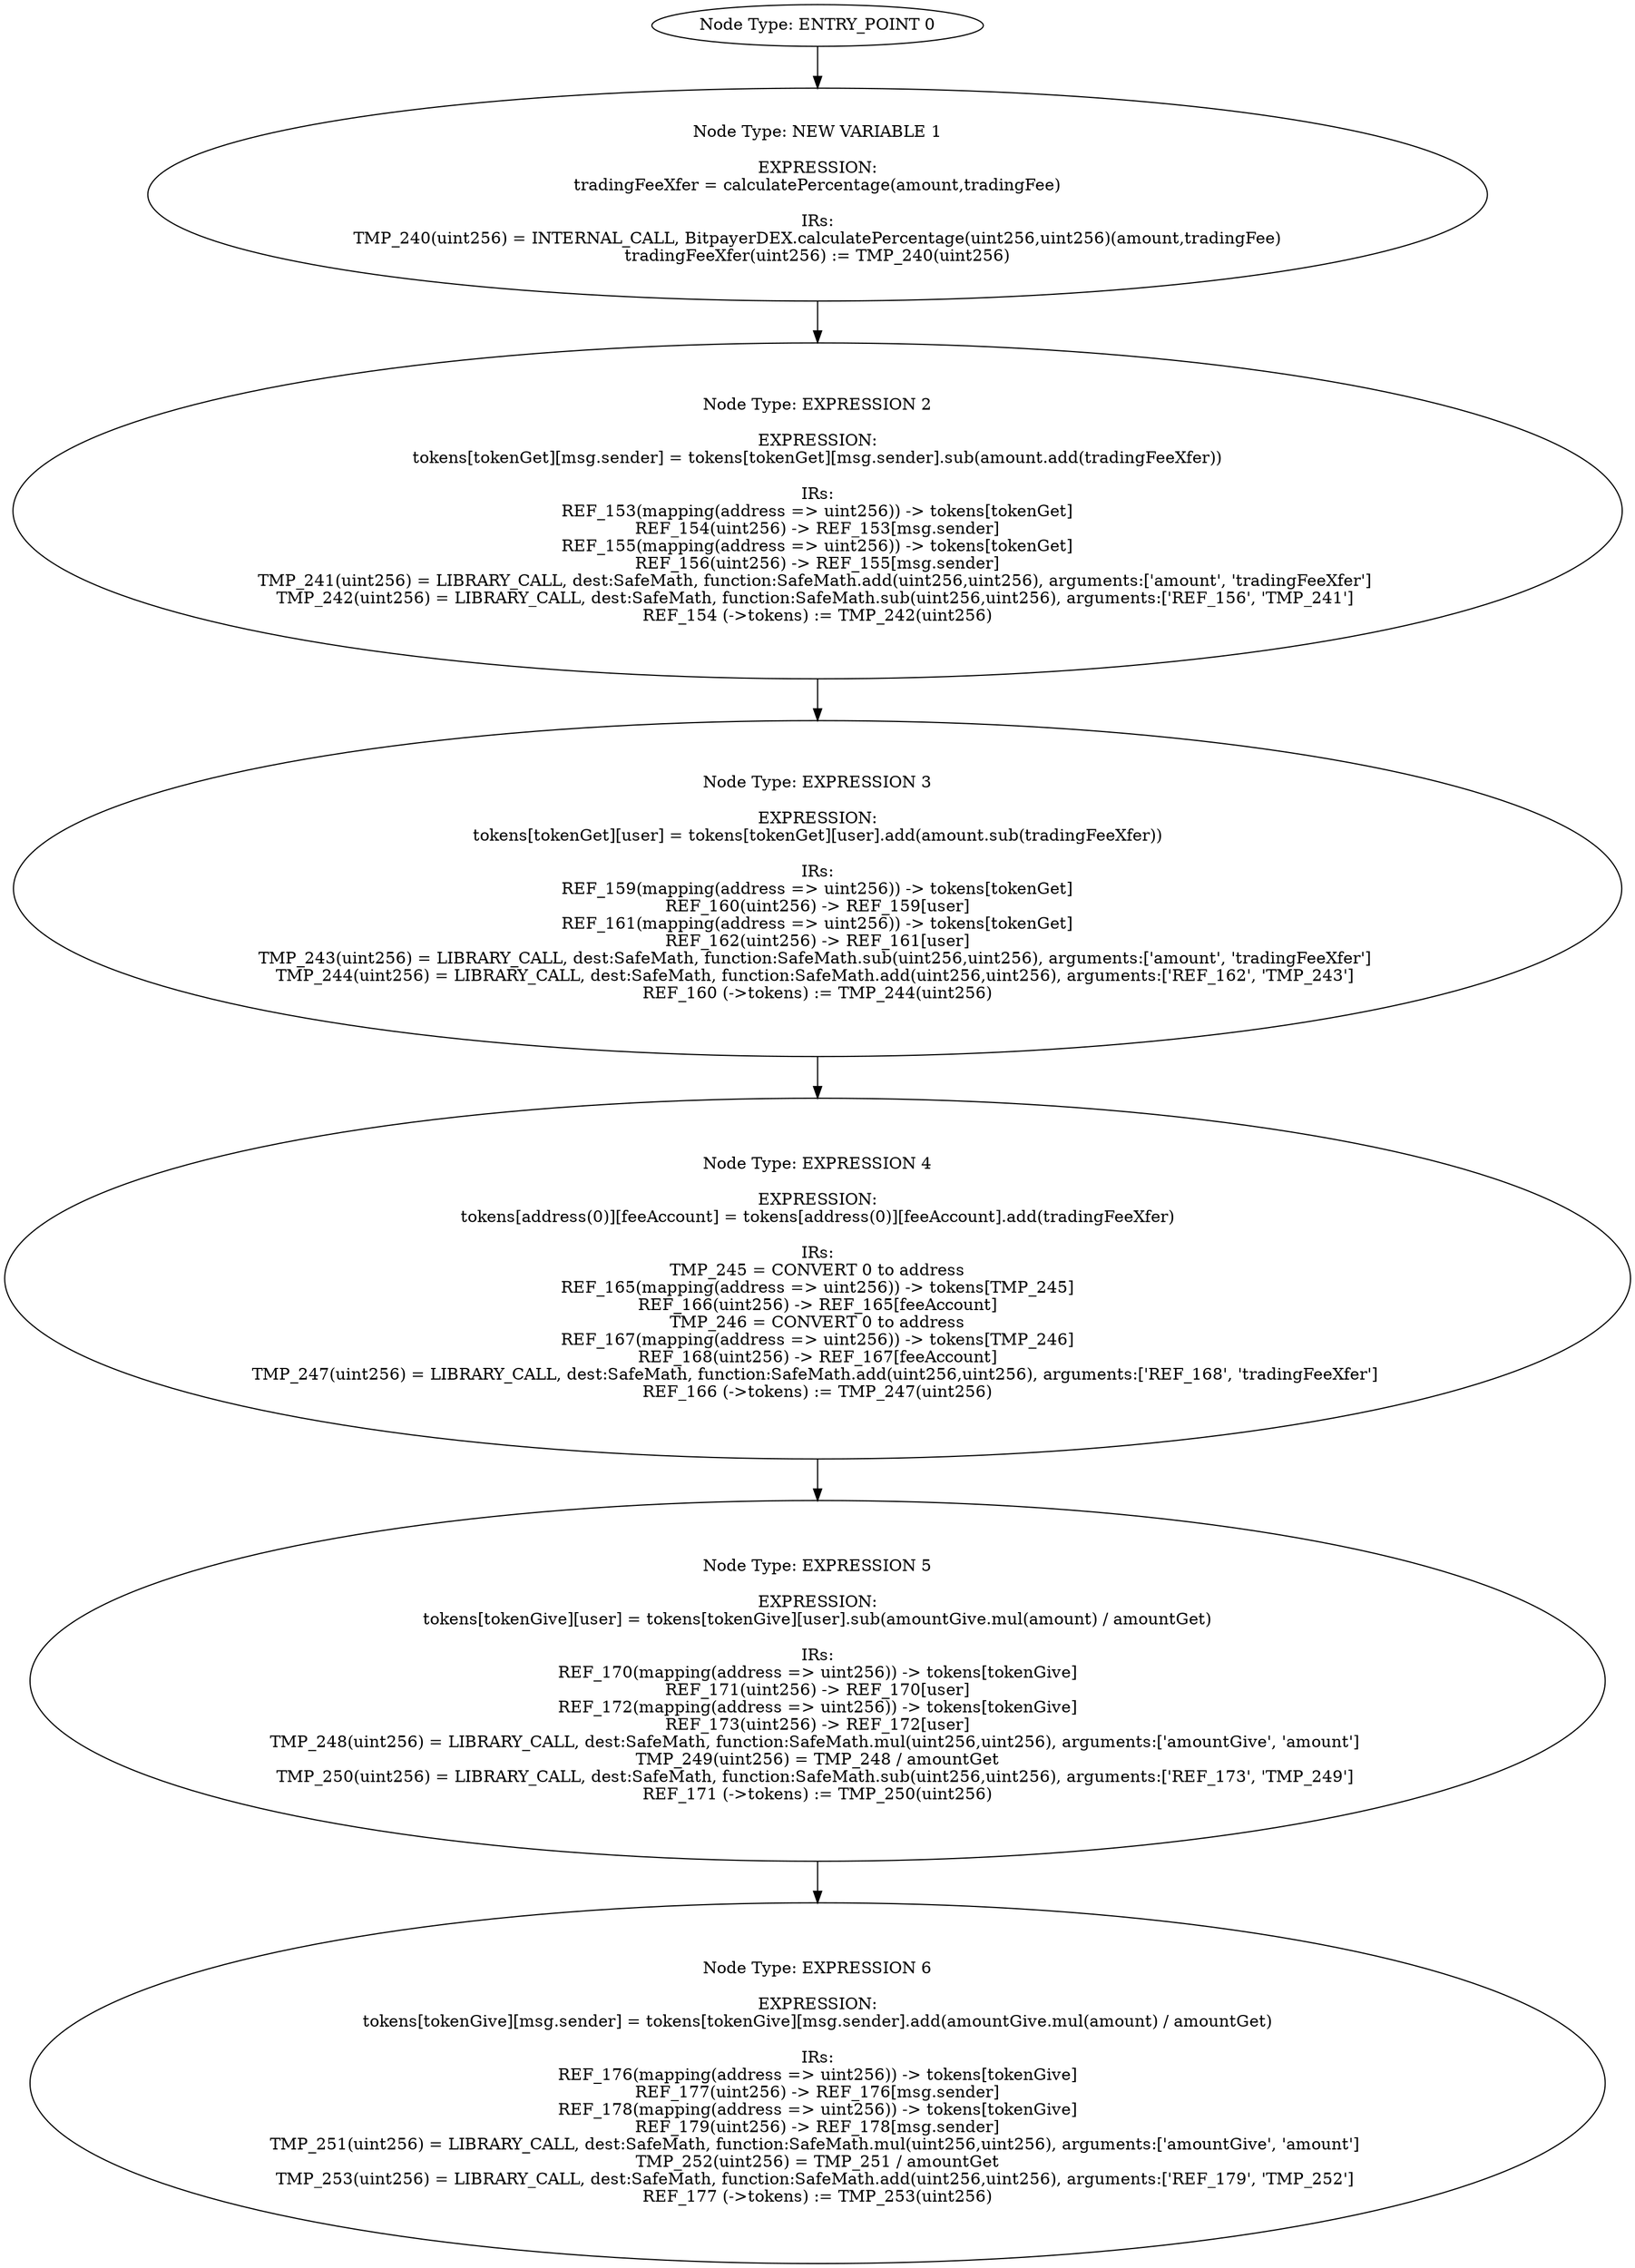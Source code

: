 digraph{
0[label="Node Type: ENTRY_POINT 0
"];
0->1;
1[label="Node Type: NEW VARIABLE 1

EXPRESSION:
tradingFeeXfer = calculatePercentage(amount,tradingFee)

IRs:
TMP_240(uint256) = INTERNAL_CALL, BitpayerDEX.calculatePercentage(uint256,uint256)(amount,tradingFee)
tradingFeeXfer(uint256) := TMP_240(uint256)"];
1->2;
2[label="Node Type: EXPRESSION 2

EXPRESSION:
tokens[tokenGet][msg.sender] = tokens[tokenGet][msg.sender].sub(amount.add(tradingFeeXfer))

IRs:
REF_153(mapping(address => uint256)) -> tokens[tokenGet]
REF_154(uint256) -> REF_153[msg.sender]
REF_155(mapping(address => uint256)) -> tokens[tokenGet]
REF_156(uint256) -> REF_155[msg.sender]
TMP_241(uint256) = LIBRARY_CALL, dest:SafeMath, function:SafeMath.add(uint256,uint256), arguments:['amount', 'tradingFeeXfer'] 
TMP_242(uint256) = LIBRARY_CALL, dest:SafeMath, function:SafeMath.sub(uint256,uint256), arguments:['REF_156', 'TMP_241'] 
REF_154 (->tokens) := TMP_242(uint256)"];
2->3;
3[label="Node Type: EXPRESSION 3

EXPRESSION:
tokens[tokenGet][user] = tokens[tokenGet][user].add(amount.sub(tradingFeeXfer))

IRs:
REF_159(mapping(address => uint256)) -> tokens[tokenGet]
REF_160(uint256) -> REF_159[user]
REF_161(mapping(address => uint256)) -> tokens[tokenGet]
REF_162(uint256) -> REF_161[user]
TMP_243(uint256) = LIBRARY_CALL, dest:SafeMath, function:SafeMath.sub(uint256,uint256), arguments:['amount', 'tradingFeeXfer'] 
TMP_244(uint256) = LIBRARY_CALL, dest:SafeMath, function:SafeMath.add(uint256,uint256), arguments:['REF_162', 'TMP_243'] 
REF_160 (->tokens) := TMP_244(uint256)"];
3->4;
4[label="Node Type: EXPRESSION 4

EXPRESSION:
tokens[address(0)][feeAccount] = tokens[address(0)][feeAccount].add(tradingFeeXfer)

IRs:
TMP_245 = CONVERT 0 to address
REF_165(mapping(address => uint256)) -> tokens[TMP_245]
REF_166(uint256) -> REF_165[feeAccount]
TMP_246 = CONVERT 0 to address
REF_167(mapping(address => uint256)) -> tokens[TMP_246]
REF_168(uint256) -> REF_167[feeAccount]
TMP_247(uint256) = LIBRARY_CALL, dest:SafeMath, function:SafeMath.add(uint256,uint256), arguments:['REF_168', 'tradingFeeXfer'] 
REF_166 (->tokens) := TMP_247(uint256)"];
4->5;
5[label="Node Type: EXPRESSION 5

EXPRESSION:
tokens[tokenGive][user] = tokens[tokenGive][user].sub(amountGive.mul(amount) / amountGet)

IRs:
REF_170(mapping(address => uint256)) -> tokens[tokenGive]
REF_171(uint256) -> REF_170[user]
REF_172(mapping(address => uint256)) -> tokens[tokenGive]
REF_173(uint256) -> REF_172[user]
TMP_248(uint256) = LIBRARY_CALL, dest:SafeMath, function:SafeMath.mul(uint256,uint256), arguments:['amountGive', 'amount'] 
TMP_249(uint256) = TMP_248 / amountGet
TMP_250(uint256) = LIBRARY_CALL, dest:SafeMath, function:SafeMath.sub(uint256,uint256), arguments:['REF_173', 'TMP_249'] 
REF_171 (->tokens) := TMP_250(uint256)"];
5->6;
6[label="Node Type: EXPRESSION 6

EXPRESSION:
tokens[tokenGive][msg.sender] = tokens[tokenGive][msg.sender].add(amountGive.mul(amount) / amountGet)

IRs:
REF_176(mapping(address => uint256)) -> tokens[tokenGive]
REF_177(uint256) -> REF_176[msg.sender]
REF_178(mapping(address => uint256)) -> tokens[tokenGive]
REF_179(uint256) -> REF_178[msg.sender]
TMP_251(uint256) = LIBRARY_CALL, dest:SafeMath, function:SafeMath.mul(uint256,uint256), arguments:['amountGive', 'amount'] 
TMP_252(uint256) = TMP_251 / amountGet
TMP_253(uint256) = LIBRARY_CALL, dest:SafeMath, function:SafeMath.add(uint256,uint256), arguments:['REF_179', 'TMP_252'] 
REF_177 (->tokens) := TMP_253(uint256)"];
}
